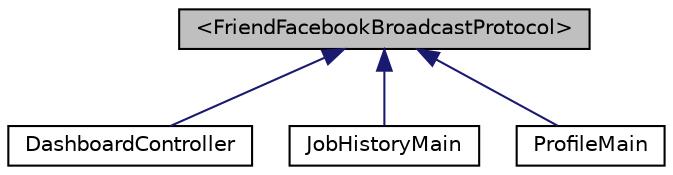 digraph G
{
  edge [fontname="Helvetica",fontsize="10",labelfontname="Helvetica",labelfontsize="10"];
  node [fontname="Helvetica",fontsize="10",shape=record];
  Node1 [label="\<FriendFacebookBroadcastProtocol\>",height=0.2,width=0.4,color="black", fillcolor="grey75", style="filled" fontcolor="black"];
  Node1 -> Node2 [dir="back",color="midnightblue",fontsize="10",style="solid",fontname="Helvetica"];
  Node2 [label="DashboardController",height=0.2,width=0.4,color="black", fillcolor="white", style="filled",URL="$interface_dashboard_controller.html"];
  Node1 -> Node3 [dir="back",color="midnightblue",fontsize="10",style="solid",fontname="Helvetica"];
  Node3 [label="JobHistoryMain",height=0.2,width=0.4,color="black", fillcolor="white", style="filled",URL="$interface_job_history_main.html"];
  Node1 -> Node4 [dir="back",color="midnightblue",fontsize="10",style="solid",fontname="Helvetica"];
  Node4 [label="ProfileMain",height=0.2,width=0.4,color="black", fillcolor="white", style="filled",URL="$interface_profile_main.html"];
}
